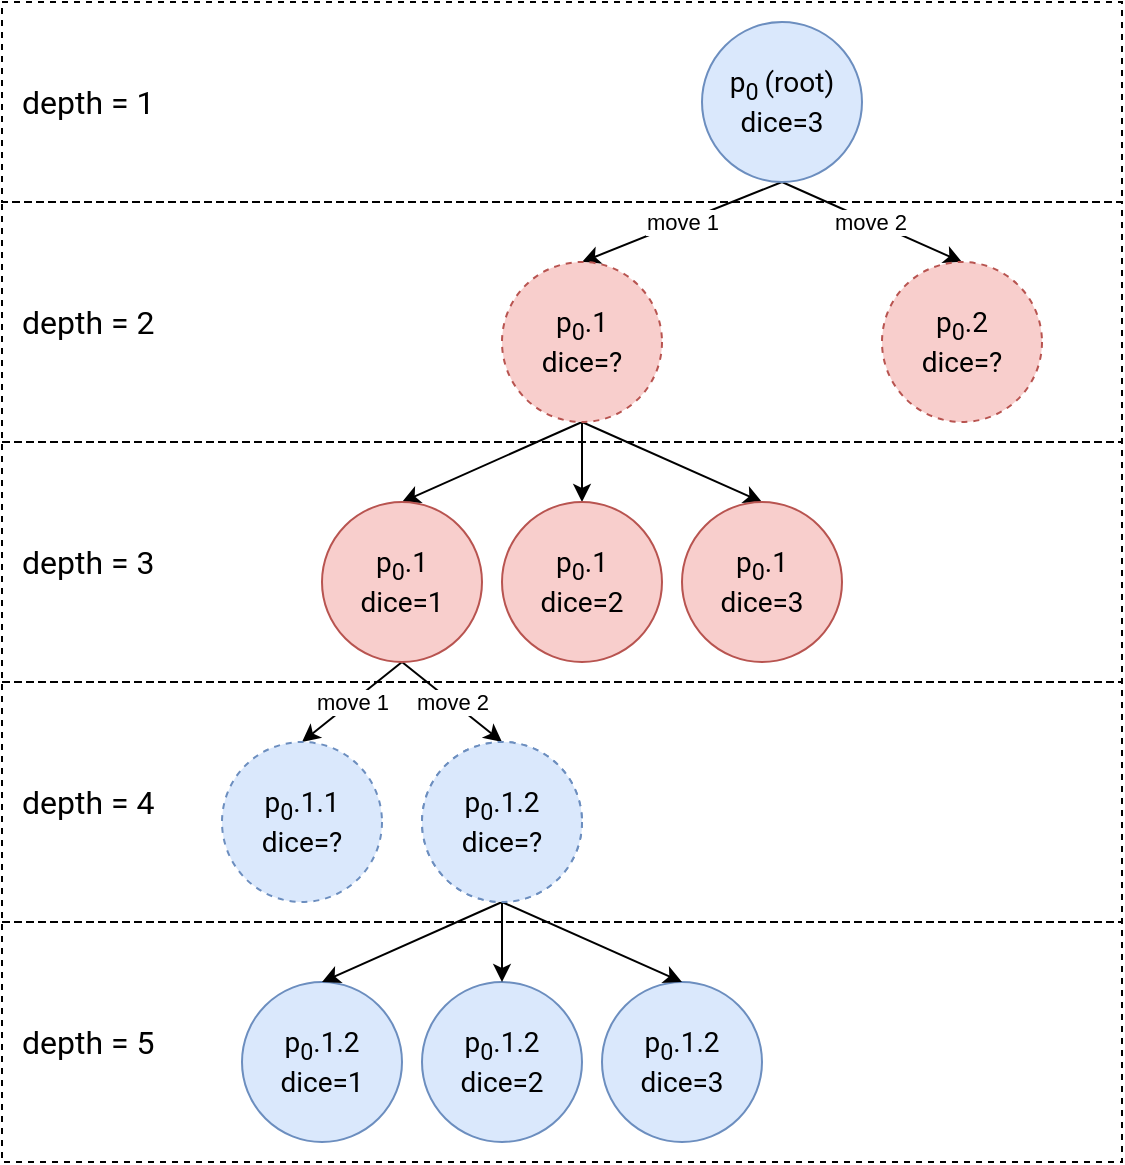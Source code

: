 <mxfile version="22.1.11" type="device">
  <diagram name="Page-1" id="BrFOIBvtV-lX_HA0kzbF">
    <mxGraphModel dx="1541" dy="705" grid="1" gridSize="10" guides="1" tooltips="1" connect="1" arrows="1" fold="1" page="1" pageScale="1" pageWidth="827" pageHeight="1169" math="0" shadow="0">
      <root>
        <mxCell id="0" />
        <mxCell id="1" parent="0" />
        <mxCell id="HWGUh5GGjfVON5YkMCMQ-30" value="depth = 1" style="rounded=0;whiteSpace=wrap;html=1;fontFamily=Roboto;fontSize=16;fontColor=default;fillColor=none;labelPosition=center;verticalLabelPosition=middle;align=left;verticalAlign=middle;spacing=10;fontStyle=0;dashed=1;strokeWidth=1;" parent="1" vertex="1">
          <mxGeometry x="-40" y="150" width="560" height="100" as="geometry" />
        </mxCell>
        <mxCell id="HWGUh5GGjfVON5YkMCMQ-7" style="rounded=0;orthogonalLoop=1;jettySize=auto;html=1;entryX=0.5;entryY=0;entryDx=0;entryDy=0;exitX=0.5;exitY=1;exitDx=0;exitDy=0;" parent="1" source="HWGUh5GGjfVON5YkMCMQ-1" target="HWGUh5GGjfVON5YkMCMQ-5" edge="1">
          <mxGeometry relative="1" as="geometry" />
        </mxCell>
        <mxCell id="HWGUh5GGjfVON5YkMCMQ-10" value="move 2" style="edgeLabel;html=1;align=center;verticalAlign=middle;resizable=0;points=[];" parent="HWGUh5GGjfVON5YkMCMQ-7" vertex="1" connectable="0">
          <mxGeometry x="-0.032" relative="1" as="geometry">
            <mxPoint as="offset" />
          </mxGeometry>
        </mxCell>
        <mxCell id="HWGUh5GGjfVON5YkMCMQ-8" value="move 1" style="rounded=0;orthogonalLoop=1;jettySize=auto;html=1;entryX=0.5;entryY=0;entryDx=0;entryDy=0;exitX=0.5;exitY=1;exitDx=0;exitDy=0;" parent="1" source="HWGUh5GGjfVON5YkMCMQ-1" target="HWGUh5GGjfVON5YkMCMQ-2" edge="1">
          <mxGeometry relative="1" as="geometry" />
        </mxCell>
        <mxCell id="HWGUh5GGjfVON5YkMCMQ-1" value="&lt;span&gt;&lt;font&gt;p&lt;/font&gt;&lt;/span&gt;&lt;sub&gt;&lt;font&gt;0&lt;/font&gt; &lt;/sub&gt;(root)&lt;br&gt;dice=3" style="ellipse;whiteSpace=wrap;html=1;aspect=fixed;fontFamily=Roboto;fontSize=14;fontStyle=0;fillColor=#dae8fc;strokeColor=#6c8ebf;" parent="1" vertex="1">
          <mxGeometry x="310" y="160" width="80" height="80" as="geometry" />
        </mxCell>
        <mxCell id="HWGUh5GGjfVON5YkMCMQ-15" style="rounded=0;orthogonalLoop=1;jettySize=auto;html=1;exitX=0.5;exitY=1;exitDx=0;exitDy=0;entryX=0.5;entryY=0;entryDx=0;entryDy=0;" parent="1" source="HWGUh5GGjfVON5YkMCMQ-2" target="HWGUh5GGjfVON5YkMCMQ-12" edge="1">
          <mxGeometry relative="1" as="geometry" />
        </mxCell>
        <mxCell id="HWGUh5GGjfVON5YkMCMQ-16" style="edgeStyle=none;shape=connector;rounded=0;orthogonalLoop=1;jettySize=auto;html=1;exitX=0.5;exitY=1;exitDx=0;exitDy=0;entryX=0.5;entryY=0;entryDx=0;entryDy=0;labelBackgroundColor=default;strokeColor=default;align=center;verticalAlign=middle;fontFamily=Helvetica;fontSize=11;fontColor=default;endArrow=classic;" parent="1" source="HWGUh5GGjfVON5YkMCMQ-2" target="HWGUh5GGjfVON5YkMCMQ-13" edge="1">
          <mxGeometry relative="1" as="geometry" />
        </mxCell>
        <mxCell id="HWGUh5GGjfVON5YkMCMQ-17" style="edgeStyle=none;shape=connector;rounded=0;orthogonalLoop=1;jettySize=auto;html=1;exitX=0.5;exitY=1;exitDx=0;exitDy=0;entryX=0.5;entryY=0;entryDx=0;entryDy=0;labelBackgroundColor=default;strokeColor=default;align=center;verticalAlign=middle;fontFamily=Helvetica;fontSize=11;fontColor=default;endArrow=classic;" parent="1" source="HWGUh5GGjfVON5YkMCMQ-2" target="HWGUh5GGjfVON5YkMCMQ-14" edge="1">
          <mxGeometry relative="1" as="geometry" />
        </mxCell>
        <mxCell id="HWGUh5GGjfVON5YkMCMQ-2" value="&lt;font face=&quot;Roboto&quot;&gt;&lt;span style=&quot;border-color: var(--border-color);&quot;&gt;&lt;font style=&quot;border-color: var(--border-color);&quot;&gt;p&lt;/font&gt;&lt;/span&gt;&lt;span style=&quot;border-color: var(--border-color);&quot;&gt;&lt;font style=&quot;border-color: var(--border-color);&quot;&gt;&lt;sub style=&quot;&quot;&gt;0&lt;/sub&gt;.1&lt;br&gt;dice=?&lt;br&gt;&lt;/font&gt;&lt;/span&gt;&lt;/font&gt;" style="ellipse;whiteSpace=wrap;html=1;aspect=fixed;fontFamily=Roboto;fontSize=14;fontStyle=0;fillColor=#f8cecc;strokeColor=#b85450;dashed=1;" parent="1" vertex="1">
          <mxGeometry x="210" y="280" width="80" height="80" as="geometry" />
        </mxCell>
        <mxCell id="HWGUh5GGjfVON5YkMCMQ-5" value="p&lt;span style=&quot;border-color: var(--border-color);&quot;&gt;&lt;sub style=&quot;border-color: var(--border-color);&quot;&gt;0&lt;/sub&gt;.2&lt;br&gt;dice=?&lt;br&gt;&lt;/span&gt;" style="ellipse;whiteSpace=wrap;html=1;aspect=fixed;fontFamily=Roboto;fontSize=14;fontStyle=0;fillColor=#f8cecc;strokeColor=#b85450;dashed=1;" parent="1" vertex="1">
          <mxGeometry x="400" y="280" width="80" height="80" as="geometry" />
        </mxCell>
        <mxCell id="HWGUh5GGjfVON5YkMCMQ-20" value="move 1" style="edgeStyle=none;shape=connector;rounded=0;orthogonalLoop=1;jettySize=auto;html=1;exitX=0.5;exitY=1;exitDx=0;exitDy=0;entryX=0.5;entryY=0;entryDx=0;entryDy=0;labelBackgroundColor=default;strokeColor=default;align=center;verticalAlign=middle;fontFamily=Helvetica;fontSize=11;fontColor=default;endArrow=classic;" parent="1" source="HWGUh5GGjfVON5YkMCMQ-12" target="HWGUh5GGjfVON5YkMCMQ-18" edge="1">
          <mxGeometry relative="1" as="geometry" />
        </mxCell>
        <mxCell id="HWGUh5GGjfVON5YkMCMQ-21" value="move 2" style="edgeStyle=none;shape=connector;rounded=0;orthogonalLoop=1;jettySize=auto;html=1;exitX=0.5;exitY=1;exitDx=0;exitDy=0;entryX=0.5;entryY=0;entryDx=0;entryDy=0;labelBackgroundColor=default;strokeColor=default;align=center;verticalAlign=middle;fontFamily=Helvetica;fontSize=11;fontColor=default;endArrow=classic;" parent="1" source="HWGUh5GGjfVON5YkMCMQ-12" target="HWGUh5GGjfVON5YkMCMQ-19" edge="1">
          <mxGeometry relative="1" as="geometry" />
        </mxCell>
        <mxCell id="HWGUh5GGjfVON5YkMCMQ-12" value="&lt;font face=&quot;Roboto&quot;&gt;&lt;span style=&quot;border-color: var(--border-color);&quot;&gt;&lt;font style=&quot;border-color: var(--border-color);&quot;&gt;p&lt;/font&gt;&lt;/span&gt;&lt;span style=&quot;border-color: var(--border-color);&quot;&gt;&lt;font style=&quot;border-color: var(--border-color);&quot;&gt;&lt;sub style=&quot;&quot;&gt;0&lt;/sub&gt;.1&lt;br&gt;dice=1&lt;br&gt;&lt;/font&gt;&lt;/span&gt;&lt;/font&gt;" style="ellipse;whiteSpace=wrap;html=1;aspect=fixed;fontFamily=Roboto;fontSize=14;fontStyle=0;fillColor=#f8cecc;strokeColor=#b85450;" parent="1" vertex="1">
          <mxGeometry x="120" y="400" width="80" height="80" as="geometry" />
        </mxCell>
        <mxCell id="HWGUh5GGjfVON5YkMCMQ-13" value="&lt;font face=&quot;Roboto&quot;&gt;&lt;span style=&quot;border-color: var(--border-color);&quot;&gt;&lt;font style=&quot;border-color: var(--border-color);&quot;&gt;p&lt;/font&gt;&lt;/span&gt;&lt;span style=&quot;border-color: var(--border-color);&quot;&gt;&lt;font style=&quot;border-color: var(--border-color);&quot;&gt;&lt;sub style=&quot;&quot;&gt;0&lt;/sub&gt;.1&lt;br&gt;dice=2&lt;br&gt;&lt;/font&gt;&lt;/span&gt;&lt;/font&gt;" style="ellipse;whiteSpace=wrap;html=1;aspect=fixed;fontFamily=Roboto;fontSize=14;fontStyle=0;fillColor=#f8cecc;strokeColor=#b85450;" parent="1" vertex="1">
          <mxGeometry x="210" y="400" width="80" height="80" as="geometry" />
        </mxCell>
        <mxCell id="HWGUh5GGjfVON5YkMCMQ-14" value="&lt;font face=&quot;Roboto&quot;&gt;&lt;span style=&quot;border-color: var(--border-color);&quot;&gt;&lt;font style=&quot;border-color: var(--border-color);&quot;&gt;p&lt;/font&gt;&lt;/span&gt;&lt;span style=&quot;border-color: var(--border-color);&quot;&gt;&lt;font style=&quot;border-color: var(--border-color);&quot;&gt;&lt;sub style=&quot;&quot;&gt;0&lt;/sub&gt;.1&lt;br&gt;dice=3&lt;br&gt;&lt;/font&gt;&lt;/span&gt;&lt;/font&gt;" style="ellipse;whiteSpace=wrap;html=1;aspect=fixed;fontFamily=Roboto;fontSize=14;fontStyle=0;fillColor=#f8cecc;strokeColor=#b85450;" parent="1" vertex="1">
          <mxGeometry x="300" y="400" width="80" height="80" as="geometry" />
        </mxCell>
        <mxCell id="HWGUh5GGjfVON5YkMCMQ-18" value="&lt;font face=&quot;Roboto&quot;&gt;&lt;span style=&quot;border-color: var(--border-color);&quot;&gt;&lt;font style=&quot;border-color: var(--border-color);&quot;&gt;p&lt;/font&gt;&lt;/span&gt;&lt;span style=&quot;border-color: var(--border-color);&quot;&gt;&lt;font style=&quot;border-color: var(--border-color);&quot;&gt;&lt;sub style=&quot;&quot;&gt;0&lt;/sub&gt;.1.1&lt;br&gt;dice=?&lt;br&gt;&lt;/font&gt;&lt;/span&gt;&lt;/font&gt;" style="ellipse;whiteSpace=wrap;html=1;aspect=fixed;fontFamily=Roboto;fontSize=14;fontStyle=0;fillColor=#dae8fc;strokeColor=#6c8ebf;dashed=1;" parent="1" vertex="1">
          <mxGeometry x="70" y="520" width="80" height="80" as="geometry" />
        </mxCell>
        <mxCell id="HWGUh5GGjfVON5YkMCMQ-19" value="&lt;font face=&quot;Roboto&quot;&gt;&lt;span style=&quot;border-color: var(--border-color);&quot;&gt;&lt;font style=&quot;border-color: var(--border-color);&quot;&gt;p&lt;/font&gt;&lt;/span&gt;&lt;span style=&quot;border-color: var(--border-color);&quot;&gt;&lt;font style=&quot;border-color: var(--border-color);&quot;&gt;&lt;sub style=&quot;&quot;&gt;0&lt;/sub&gt;.1.2&lt;br&gt;dice=?&lt;br&gt;&lt;/font&gt;&lt;/span&gt;&lt;/font&gt;" style="ellipse;whiteSpace=wrap;html=1;aspect=fixed;fontFamily=Roboto;fontSize=14;fontStyle=0;fillColor=#dae8fc;strokeColor=#6c8ebf;dashed=1;" parent="1" vertex="1">
          <mxGeometry x="170" y="520" width="80" height="80" as="geometry" />
        </mxCell>
        <mxCell id="HWGUh5GGjfVON5YkMCMQ-22" value="&lt;font face=&quot;Roboto&quot;&gt;&lt;span style=&quot;border-color: var(--border-color);&quot;&gt;&lt;font style=&quot;border-color: var(--border-color);&quot;&gt;p&lt;/font&gt;&lt;/span&gt;&lt;span style=&quot;border-color: var(--border-color);&quot;&gt;&lt;font style=&quot;border-color: var(--border-color);&quot;&gt;&lt;sub style=&quot;&quot;&gt;0&lt;/sub&gt;.1.2&lt;br&gt;dice=2&lt;br&gt;&lt;/font&gt;&lt;/span&gt;&lt;/font&gt;" style="ellipse;whiteSpace=wrap;html=1;aspect=fixed;fontFamily=Roboto;fontSize=14;fontStyle=0;fillColor=#dae8fc;strokeColor=#6c8ebf;" parent="1" vertex="1">
          <mxGeometry x="170" y="640" width="80" height="80" as="geometry" />
        </mxCell>
        <mxCell id="HWGUh5GGjfVON5YkMCMQ-24" value="&lt;font face=&quot;Roboto&quot;&gt;&lt;span style=&quot;border-color: var(--border-color);&quot;&gt;&lt;font style=&quot;border-color: var(--border-color);&quot;&gt;p&lt;/font&gt;&lt;/span&gt;&lt;span style=&quot;border-color: var(--border-color);&quot;&gt;&lt;font style=&quot;border-color: var(--border-color);&quot;&gt;&lt;sub style=&quot;&quot;&gt;0&lt;/sub&gt;.1.2&lt;br&gt;dice=3&lt;br&gt;&lt;/font&gt;&lt;/span&gt;&lt;/font&gt;" style="ellipse;whiteSpace=wrap;html=1;aspect=fixed;fontFamily=Roboto;fontSize=14;fontStyle=0;fillColor=#dae8fc;strokeColor=#6c8ebf;" parent="1" vertex="1">
          <mxGeometry x="260" y="640" width="80" height="80" as="geometry" />
        </mxCell>
        <mxCell id="HWGUh5GGjfVON5YkMCMQ-25" value="&lt;font face=&quot;Roboto&quot;&gt;&lt;span style=&quot;border-color: var(--border-color);&quot;&gt;&lt;font style=&quot;border-color: var(--border-color);&quot;&gt;p&lt;/font&gt;&lt;/span&gt;&lt;span style=&quot;border-color: var(--border-color);&quot;&gt;&lt;font style=&quot;border-color: var(--border-color);&quot;&gt;&lt;sub style=&quot;&quot;&gt;0&lt;/sub&gt;.1.2&lt;br&gt;dice=1&lt;br&gt;&lt;/font&gt;&lt;/span&gt;&lt;/font&gt;" style="ellipse;whiteSpace=wrap;html=1;aspect=fixed;fontFamily=Roboto;fontSize=14;fontStyle=0;fillColor=#dae8fc;strokeColor=#6c8ebf;" parent="1" vertex="1">
          <mxGeometry x="80" y="640" width="80" height="80" as="geometry" />
        </mxCell>
        <mxCell id="HWGUh5GGjfVON5YkMCMQ-27" style="edgeStyle=none;shape=connector;rounded=0;orthogonalLoop=1;jettySize=auto;html=1;exitX=0.5;exitY=1;exitDx=0;exitDy=0;entryX=0.5;entryY=0;entryDx=0;entryDy=0;labelBackgroundColor=default;strokeColor=default;align=center;verticalAlign=middle;fontFamily=Helvetica;fontSize=11;fontColor=default;endArrow=classic;" parent="1" source="HWGUh5GGjfVON5YkMCMQ-26" target="HWGUh5GGjfVON5YkMCMQ-22" edge="1">
          <mxGeometry relative="1" as="geometry" />
        </mxCell>
        <mxCell id="HWGUh5GGjfVON5YkMCMQ-28" style="edgeStyle=none;shape=connector;rounded=0;orthogonalLoop=1;jettySize=auto;html=1;exitX=0.5;exitY=1;exitDx=0;exitDy=0;entryX=0.5;entryY=0;entryDx=0;entryDy=0;labelBackgroundColor=default;strokeColor=default;align=center;verticalAlign=middle;fontFamily=Helvetica;fontSize=11;fontColor=default;endArrow=classic;" parent="1" source="HWGUh5GGjfVON5YkMCMQ-26" target="HWGUh5GGjfVON5YkMCMQ-25" edge="1">
          <mxGeometry relative="1" as="geometry" />
        </mxCell>
        <mxCell id="HWGUh5GGjfVON5YkMCMQ-29" style="edgeStyle=none;shape=connector;rounded=0;orthogonalLoop=1;jettySize=auto;html=1;exitX=0.5;exitY=1;exitDx=0;exitDy=0;entryX=0.5;entryY=0;entryDx=0;entryDy=0;labelBackgroundColor=default;strokeColor=default;align=center;verticalAlign=middle;fontFamily=Helvetica;fontSize=11;fontColor=default;endArrow=classic;" parent="1" source="HWGUh5GGjfVON5YkMCMQ-26" target="HWGUh5GGjfVON5YkMCMQ-24" edge="1">
          <mxGeometry relative="1" as="geometry" />
        </mxCell>
        <mxCell id="HWGUh5GGjfVON5YkMCMQ-26" value="&lt;font face=&quot;Roboto&quot;&gt;&lt;span style=&quot;border-color: var(--border-color);&quot;&gt;&lt;font style=&quot;border-color: var(--border-color);&quot;&gt;p&lt;/font&gt;&lt;/span&gt;&lt;span style=&quot;border-color: var(--border-color);&quot;&gt;&lt;font style=&quot;border-color: var(--border-color);&quot;&gt;&lt;sub style=&quot;&quot;&gt;0&lt;/sub&gt;.1.2&lt;br&gt;dice=?&lt;br&gt;&lt;/font&gt;&lt;/span&gt;&lt;/font&gt;" style="ellipse;whiteSpace=wrap;html=1;aspect=fixed;fontFamily=Roboto;fontSize=14;fontStyle=0;fillColor=#dae8fc;strokeColor=#6c8ebf;dashed=1;" parent="1" vertex="1">
          <mxGeometry x="170" y="520" width="80" height="80" as="geometry" />
        </mxCell>
        <mxCell id="HWGUh5GGjfVON5YkMCMQ-31" value="depth = 2" style="rounded=0;whiteSpace=wrap;html=1;fontFamily=Roboto;fontSize=16;fontColor=default;fillColor=none;labelPosition=center;verticalLabelPosition=middle;align=left;verticalAlign=middle;spacing=10;fontStyle=0;dashed=1;strokeWidth=1;" parent="1" vertex="1">
          <mxGeometry x="-40" y="250" width="560" height="120" as="geometry" />
        </mxCell>
        <mxCell id="HWGUh5GGjfVON5YkMCMQ-32" value="depth = 3" style="rounded=0;whiteSpace=wrap;html=1;fontFamily=Roboto;fontSize=16;fontColor=default;fillColor=none;labelPosition=center;verticalLabelPosition=middle;align=left;verticalAlign=middle;spacing=10;fontStyle=0;dashed=1;strokeWidth=1;" parent="1" vertex="1">
          <mxGeometry x="-40" y="370" width="560" height="120" as="geometry" />
        </mxCell>
        <mxCell id="HWGUh5GGjfVON5YkMCMQ-33" value="depth = 4" style="rounded=0;whiteSpace=wrap;html=1;fontFamily=Roboto;fontSize=16;fontColor=default;fillColor=none;labelPosition=center;verticalLabelPosition=middle;align=left;verticalAlign=middle;spacing=10;fontStyle=0;dashed=1;strokeWidth=1;" parent="1" vertex="1">
          <mxGeometry x="-40" y="490" width="560" height="120" as="geometry" />
        </mxCell>
        <mxCell id="HWGUh5GGjfVON5YkMCMQ-34" value="depth = 5" style="rounded=0;whiteSpace=wrap;html=1;fontFamily=Roboto;fontSize=16;fontColor=default;fillColor=none;labelPosition=center;verticalLabelPosition=middle;align=left;verticalAlign=middle;spacing=10;fontStyle=0;dashed=1;strokeWidth=1;" parent="1" vertex="1">
          <mxGeometry x="-40" y="610" width="560" height="120" as="geometry" />
        </mxCell>
      </root>
    </mxGraphModel>
  </diagram>
</mxfile>
